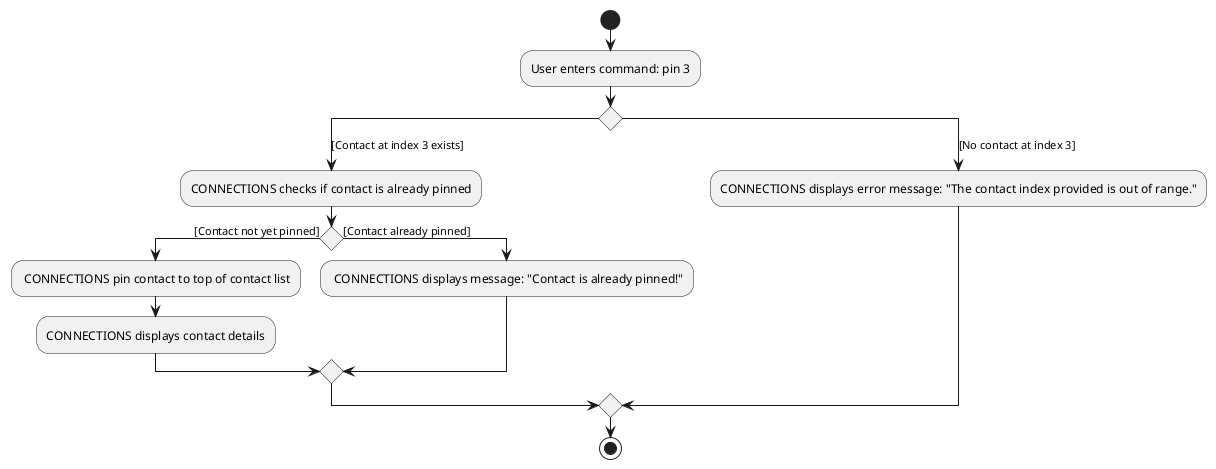 @startuml
'https://plantuml.com/activity-diagram-beta

start
:User enters command: pin 3;
switch()
case ([Contact at index 3 exists])
  :CONNECTIONS checks if contact is already pinned;
  if () then ([Contact not yet pinned])
    : CONNECTIONS pin contact to top of contact list;
    -CONNECTIONS displays contact details
  else ([Contact already pinned])
    : CONNECTIONS displays message: "Contact is already pinned!";
  endif
case ([No contact at index 3])
  :CONNECTIONS displays error message: "The contact index provided is out of range.";
endswitch


stop

@enduml